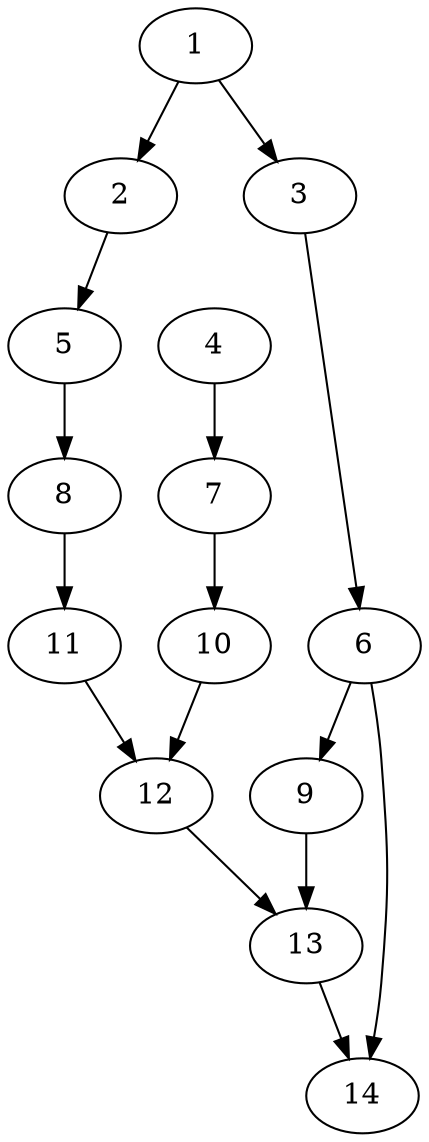 strict digraph  {
1;
2;
3;
5;
6;
4;
7;
8;
9;
14;
10;
11;
13;
12;
1 -> 2;
1 -> 3;
2 -> 5;
3 -> 6;
5 -> 8;
6 -> 9;
6 -> 14;
4 -> 7;
7 -> 10;
8 -> 11;
9 -> 13;
10 -> 12;
11 -> 12;
13 -> 14;
12 -> 13;
}
